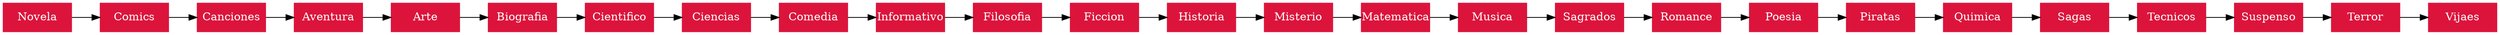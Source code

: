 digraph G{
rankdir=LR;
node [margin=0 shape=box width=1.2 color=crimson fontcolor=white style=filled ];
Novela->Comics->Canciones->Aventura->Arte->Biografia->Cientifico->Ciencias->Comedia->Informativo->Filosofia->Ficcion->Historia->Misterio->Matematica->Musica->Sagrados->Romance->Poesia->Piratas->Quimica->Sagas->Tecnicos->Suspenso->Terror->Vijaes
}